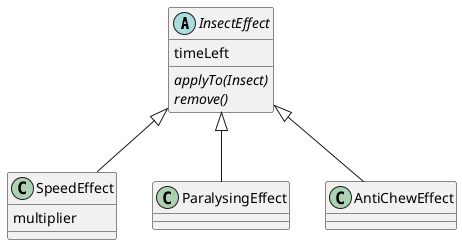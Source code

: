@startuml InsectEffect/classes

abstract InsectEffect {
    timeLeft
    {abstract} applyTo(Insect)
    {abstract} remove()
}

class SpeedEffect {
    multiplier
}
class ParalysingEffect
class AntiChewEffect


InsectEffect <|-- SpeedEffect
InsectEffect <|-- ParalysingEffect
InsectEffect <|-- AntiChewEffect